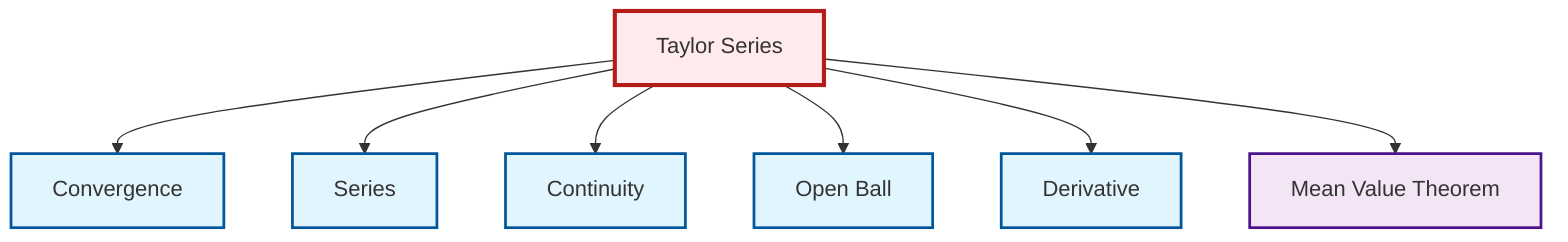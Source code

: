 graph TD
    classDef definition fill:#e1f5fe,stroke:#01579b,stroke-width:2px
    classDef theorem fill:#f3e5f5,stroke:#4a148c,stroke-width:2px
    classDef axiom fill:#fff3e0,stroke:#e65100,stroke-width:2px
    classDef example fill:#e8f5e9,stroke:#1b5e20,stroke-width:2px
    classDef current fill:#ffebee,stroke:#b71c1c,stroke-width:3px
    def-convergence["Convergence"]:::definition
    def-series["Series"]:::definition
    def-derivative["Derivative"]:::definition
    thm-mean-value["Mean Value Theorem"]:::theorem
    thm-taylor-series["Taylor Series"]:::theorem
    def-open-ball["Open Ball"]:::definition
    def-continuity["Continuity"]:::definition
    thm-taylor-series --> def-convergence
    thm-taylor-series --> def-series
    thm-taylor-series --> def-continuity
    thm-taylor-series --> def-open-ball
    thm-taylor-series --> def-derivative
    thm-taylor-series --> thm-mean-value
    class thm-taylor-series current
